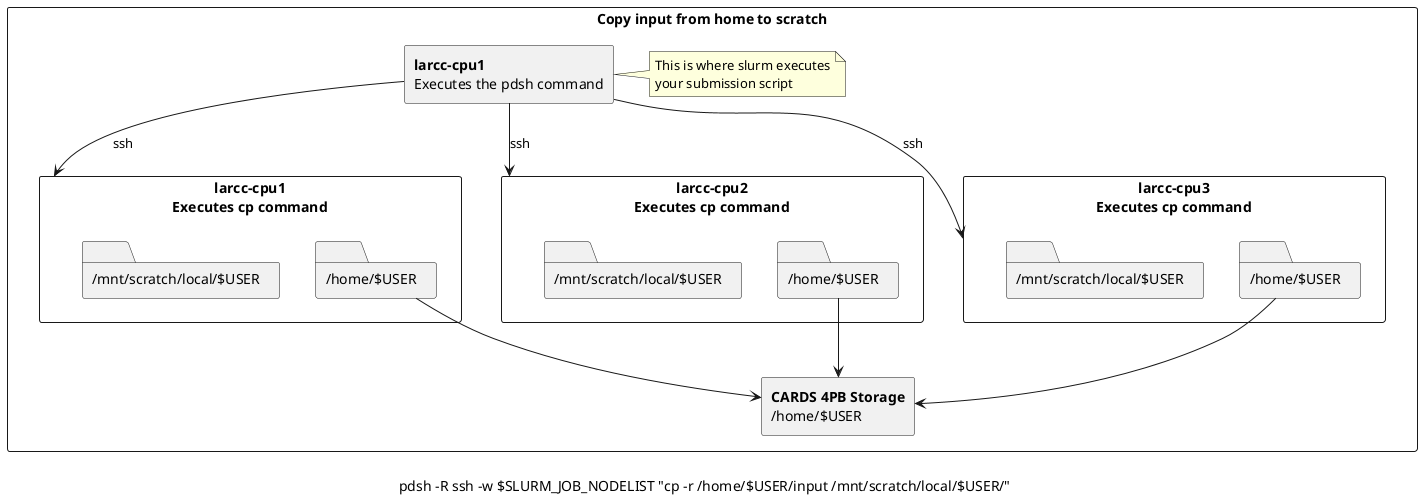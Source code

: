 @startuml

rectangle "Copy input from home to scratch" {
caption \lpdsh -R ssh -w $SLURM_JOB_NODELIST "cp -r /home/$USER/input /mnt/scratch/local/$USER/"

rectangle "<b>larcc-cpu1\nExecutes the pdsh command" as job_executor
note right
  This is where slurm executes
  your submission script
end note
rectangle "<b>CARDS 4PB Storage\n/home/$USER" as Shared

rectangle "<b>larcc-cpu1\nExecutes cp command" as Node1 {
  folder "/home/$USER" as Node1Home
  folder "/mnt/scratch/local/$USER" as Node1Scratch
}

rectangle "<b>larcc-cpu2\nExecutes cp command" as Node2 {
  folder "/home/$USER" as Node2Home
  folder "/mnt/scratch/local/$USER" as Node2Scratch
}
rectangle "<b>larcc-cpu3\nExecutes cp command" as Node3 {
  folder "/home/$USER" as Node3Home
  folder "/mnt/scratch/local/$USER" as Node3Scratch
}

job_executor -down-> Node1 : ssh
job_executor -down-> Node2 : ssh
job_executor -down-> Node3 : ssh
Node1Home -down-> Shared
Node2Home -down-> Shared
Node3Home -down-> Shared
}
@enduml
